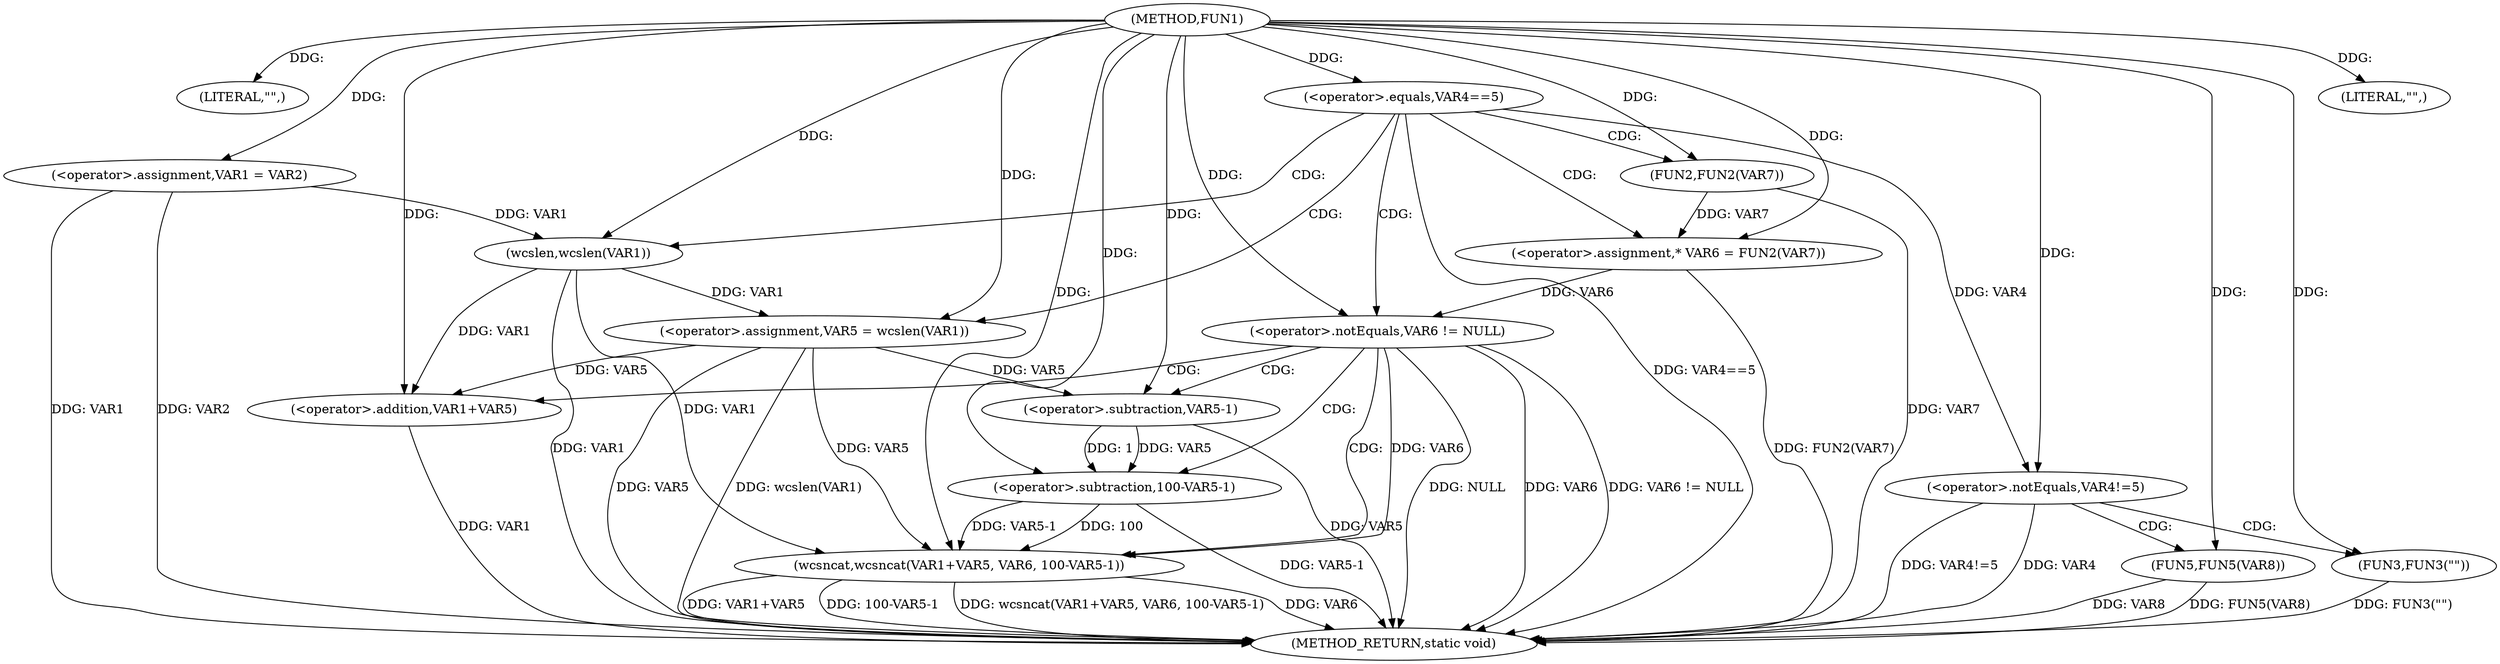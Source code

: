 digraph FUN1 {  
"1000100" [label = "(METHOD,FUN1)" ]
"1000151" [label = "(METHOD_RETURN,static void)" ]
"1000103" [label = "(LITERAL,\"\",)" ]
"1000104" [label = "(<operator>.assignment,VAR1 = VAR2)" ]
"1000108" [label = "(<operator>.equals,VAR4==5)" ]
"1000114" [label = "(<operator>.assignment,VAR5 = wcslen(VAR1))" ]
"1000116" [label = "(wcslen,wcslen(VAR1))" ]
"1000119" [label = "(<operator>.assignment,* VAR6 = FUN2(VAR7))" ]
"1000121" [label = "(FUN2,FUN2(VAR7))" ]
"1000124" [label = "(<operator>.notEquals,VAR6 != NULL)" ]
"1000128" [label = "(wcsncat,wcsncat(VAR1+VAR5, VAR6, 100-VAR5-1))" ]
"1000129" [label = "(<operator>.addition,VAR1+VAR5)" ]
"1000133" [label = "(<operator>.subtraction,100-VAR5-1)" ]
"1000135" [label = "(<operator>.subtraction,VAR5-1)" ]
"1000139" [label = "(<operator>.notEquals,VAR4!=5)" ]
"1000143" [label = "(FUN3,FUN3(\"\"))" ]
"1000148" [label = "(LITERAL,\"\",)" ]
"1000149" [label = "(FUN5,FUN5(VAR8))" ]
  "1000116" -> "1000151"  [ label = "DDG: VAR1"] 
  "1000124" -> "1000151"  [ label = "DDG: VAR6"] 
  "1000108" -> "1000151"  [ label = "DDG: VAR4==5"] 
  "1000104" -> "1000151"  [ label = "DDG: VAR1"] 
  "1000139" -> "1000151"  [ label = "DDG: VAR4"] 
  "1000128" -> "1000151"  [ label = "DDG: VAR1+VAR5"] 
  "1000149" -> "1000151"  [ label = "DDG: FUN5(VAR8)"] 
  "1000128" -> "1000151"  [ label = "DDG: 100-VAR5-1"] 
  "1000133" -> "1000151"  [ label = "DDG: VAR5-1"] 
  "1000149" -> "1000151"  [ label = "DDG: VAR8"] 
  "1000128" -> "1000151"  [ label = "DDG: wcsncat(VAR1+VAR5, VAR6, 100-VAR5-1)"] 
  "1000114" -> "1000151"  [ label = "DDG: wcslen(VAR1)"] 
  "1000104" -> "1000151"  [ label = "DDG: VAR2"] 
  "1000124" -> "1000151"  [ label = "DDG: VAR6 != NULL"] 
  "1000129" -> "1000151"  [ label = "DDG: VAR1"] 
  "1000124" -> "1000151"  [ label = "DDG: NULL"] 
  "1000128" -> "1000151"  [ label = "DDG: VAR6"] 
  "1000139" -> "1000151"  [ label = "DDG: VAR4!=5"] 
  "1000114" -> "1000151"  [ label = "DDG: VAR5"] 
  "1000119" -> "1000151"  [ label = "DDG: FUN2(VAR7)"] 
  "1000143" -> "1000151"  [ label = "DDG: FUN3(\"\")"] 
  "1000135" -> "1000151"  [ label = "DDG: VAR5"] 
  "1000121" -> "1000151"  [ label = "DDG: VAR7"] 
  "1000100" -> "1000103"  [ label = "DDG: "] 
  "1000100" -> "1000104"  [ label = "DDG: "] 
  "1000100" -> "1000108"  [ label = "DDG: "] 
  "1000116" -> "1000114"  [ label = "DDG: VAR1"] 
  "1000100" -> "1000114"  [ label = "DDG: "] 
  "1000104" -> "1000116"  [ label = "DDG: VAR1"] 
  "1000100" -> "1000116"  [ label = "DDG: "] 
  "1000121" -> "1000119"  [ label = "DDG: VAR7"] 
  "1000100" -> "1000119"  [ label = "DDG: "] 
  "1000100" -> "1000121"  [ label = "DDG: "] 
  "1000119" -> "1000124"  [ label = "DDG: VAR6"] 
  "1000100" -> "1000124"  [ label = "DDG: "] 
  "1000116" -> "1000128"  [ label = "DDG: VAR1"] 
  "1000100" -> "1000128"  [ label = "DDG: "] 
  "1000114" -> "1000128"  [ label = "DDG: VAR5"] 
  "1000116" -> "1000129"  [ label = "DDG: VAR1"] 
  "1000100" -> "1000129"  [ label = "DDG: "] 
  "1000114" -> "1000129"  [ label = "DDG: VAR5"] 
  "1000124" -> "1000128"  [ label = "DDG: VAR6"] 
  "1000133" -> "1000128"  [ label = "DDG: 100"] 
  "1000133" -> "1000128"  [ label = "DDG: VAR5-1"] 
  "1000100" -> "1000133"  [ label = "DDG: "] 
  "1000135" -> "1000133"  [ label = "DDG: VAR5"] 
  "1000135" -> "1000133"  [ label = "DDG: 1"] 
  "1000100" -> "1000135"  [ label = "DDG: "] 
  "1000114" -> "1000135"  [ label = "DDG: VAR5"] 
  "1000108" -> "1000139"  [ label = "DDG: VAR4"] 
  "1000100" -> "1000139"  [ label = "DDG: "] 
  "1000100" -> "1000143"  [ label = "DDG: "] 
  "1000100" -> "1000148"  [ label = "DDG: "] 
  "1000100" -> "1000149"  [ label = "DDG: "] 
  "1000108" -> "1000121"  [ label = "CDG: "] 
  "1000108" -> "1000116"  [ label = "CDG: "] 
  "1000108" -> "1000124"  [ label = "CDG: "] 
  "1000108" -> "1000119"  [ label = "CDG: "] 
  "1000108" -> "1000114"  [ label = "CDG: "] 
  "1000124" -> "1000128"  [ label = "CDG: "] 
  "1000124" -> "1000129"  [ label = "CDG: "] 
  "1000124" -> "1000135"  [ label = "CDG: "] 
  "1000124" -> "1000133"  [ label = "CDG: "] 
  "1000139" -> "1000143"  [ label = "CDG: "] 
  "1000139" -> "1000149"  [ label = "CDG: "] 
}
